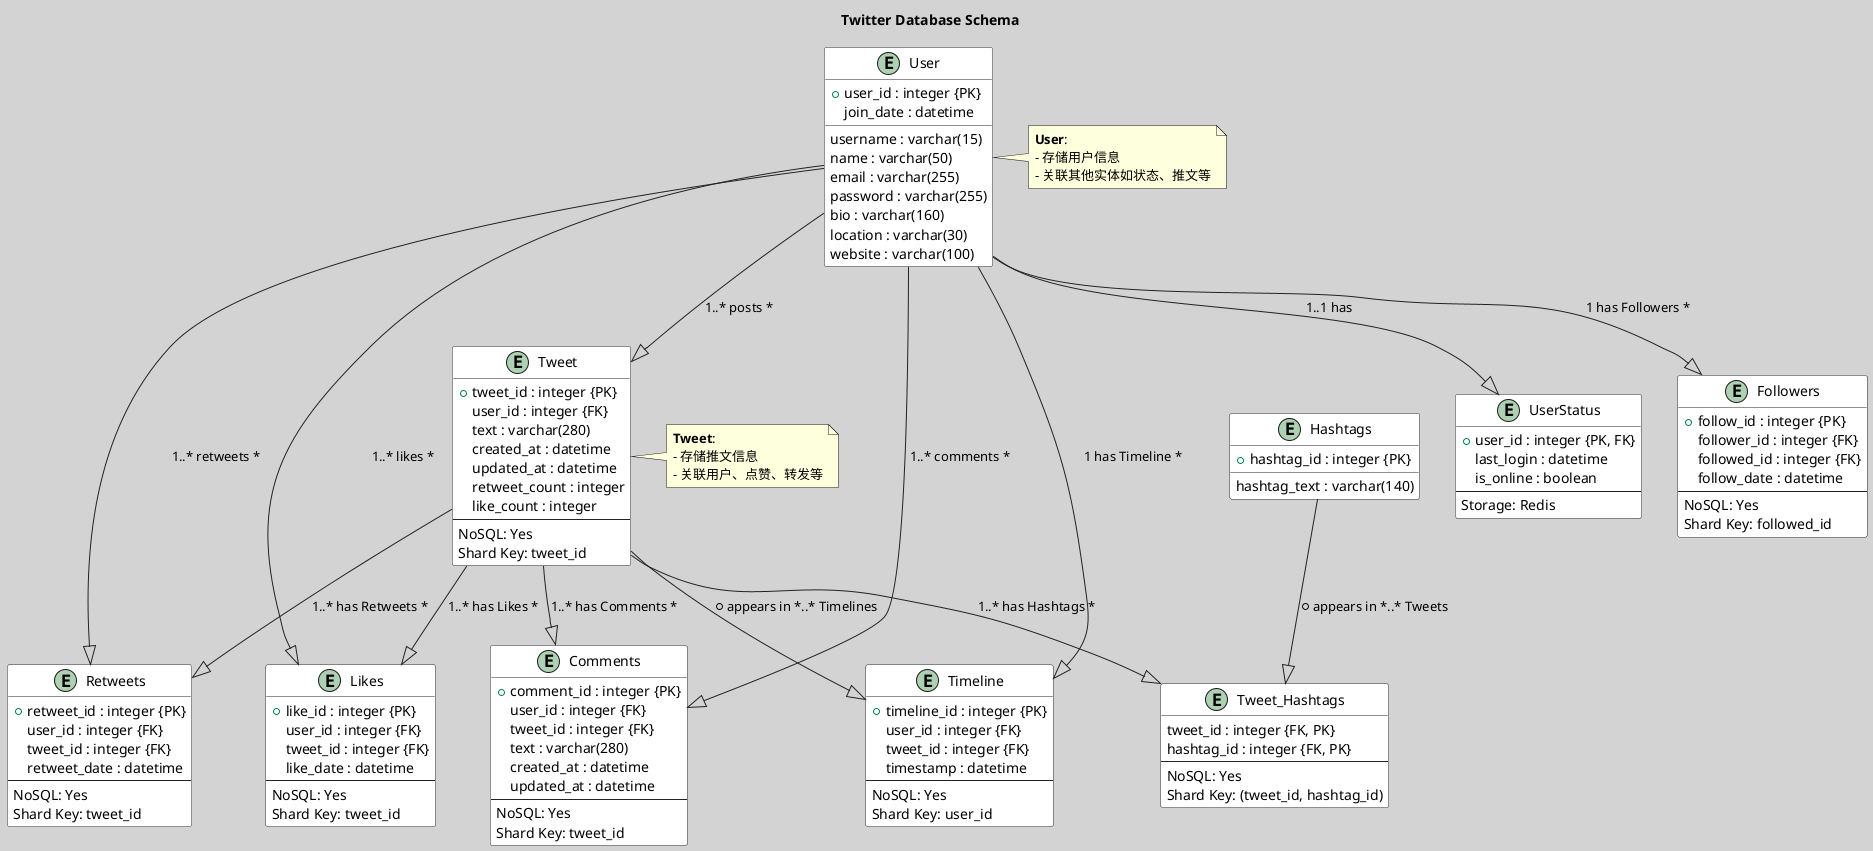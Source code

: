 @startuml

skinparam backgroundColor #D3D3D3
skinparam class {
  BackgroundColor #FFFFFF
  BorderColor #222
  ArrowColor #222
  FontName "Arial"
  FontSize 14
}

title Twitter Database Schema

entity "User" as user {
  +user_id : integer {PK}
  username : varchar(15)
  name : varchar(50)
  email : varchar(255)
  password : varchar(255)
  bio : varchar(160)
  location : varchar(30)
  website : varchar(100)
  join_date : datetime
}

entity "UserStatus" as userstatus {
  +user_id : integer {PK, FK}
  last_login : datetime
  is_online : boolean
  --
  Storage: Redis
}

entity "Tweet" as tweet {
  +tweet_id : integer {PK}
  user_id : integer {FK}
  text : varchar(280)
  created_at : datetime
  updated_at : datetime
  retweet_count : integer
  like_count : integer
  --
  NoSQL: Yes
  Shard Key: tweet_id
}

entity "Followers" as followers {
  +follow_id : integer {PK}
  follower_id : integer {FK}
  followed_id : integer {FK}
  follow_date : datetime
  --
  NoSQL: Yes
  Shard Key: followed_id
}

entity "Likes" as likes {
  +like_id : integer {PK}
  user_id : integer {FK}
  tweet_id : integer {FK}
  like_date : datetime
  --
  NoSQL: Yes
  Shard Key: tweet_id
}

entity "Retweets" as retweets {
  +retweet_id : integer {PK}
  user_id : integer {FK}
  tweet_id : integer {FK}
  retweet_date : datetime
  --
  NoSQL: Yes
  Shard Key: tweet_id
}

entity "Comments" as comments {
  +comment_id : integer {PK}
  user_id : integer {FK}
  tweet_id : integer {FK}
  text : varchar(280)
  created_at : datetime
  updated_at : datetime
  --
  NoSQL: Yes
  Shard Key: tweet_id
}

entity "Hashtags" as hashtags {
  +hashtag_id : integer {PK}
  hashtag_text : varchar(140)
}

entity "Tweet_Hashtags" as tweet_hashtags {
  tweet_id : integer {FK, PK}
  hashtag_id : integer {FK, PK}
  --
  NoSQL: Yes
  Shard Key: (tweet_id, hashtag_id)
}

entity "Timeline" as timeline {
  +timeline_id : integer {PK}
  user_id : integer {FK}
  tweet_id : integer {FK}
  timestamp : datetime
  --
  NoSQL: Yes
  Shard Key: user_id
}

user --|> userstatus : "1..1 has"
user --|> tweet : "1..* posts *"
user --|> followers : "1 has Followers *"
user --|> likes : "1..* likes *"
user --|> retweets : "1..* retweets *"
user --|> comments : "1..* comments *"
user --|> timeline : "1 has Timeline *"
tweet --|> likes : "1..* has Likes *"
tweet --|> retweets : "1..* has Retweets *"
tweet --|> comments : "1..* has Comments *"
tweet --|> tweet_hashtags : "1..* has Hashtags *"
tweet --|> timeline : "* appears in *..* Timelines"
hashtags --|> tweet_hashtags : "* appears in *..* Tweets"

note right of user
  **User**:
  - 存储用户信息
  - 关联其他实体如状态、推文等
end note

note right of tweet
  **Tweet**:
  - 存储推文信息
  - 关联用户、点赞、转发等
end note

@enduml
